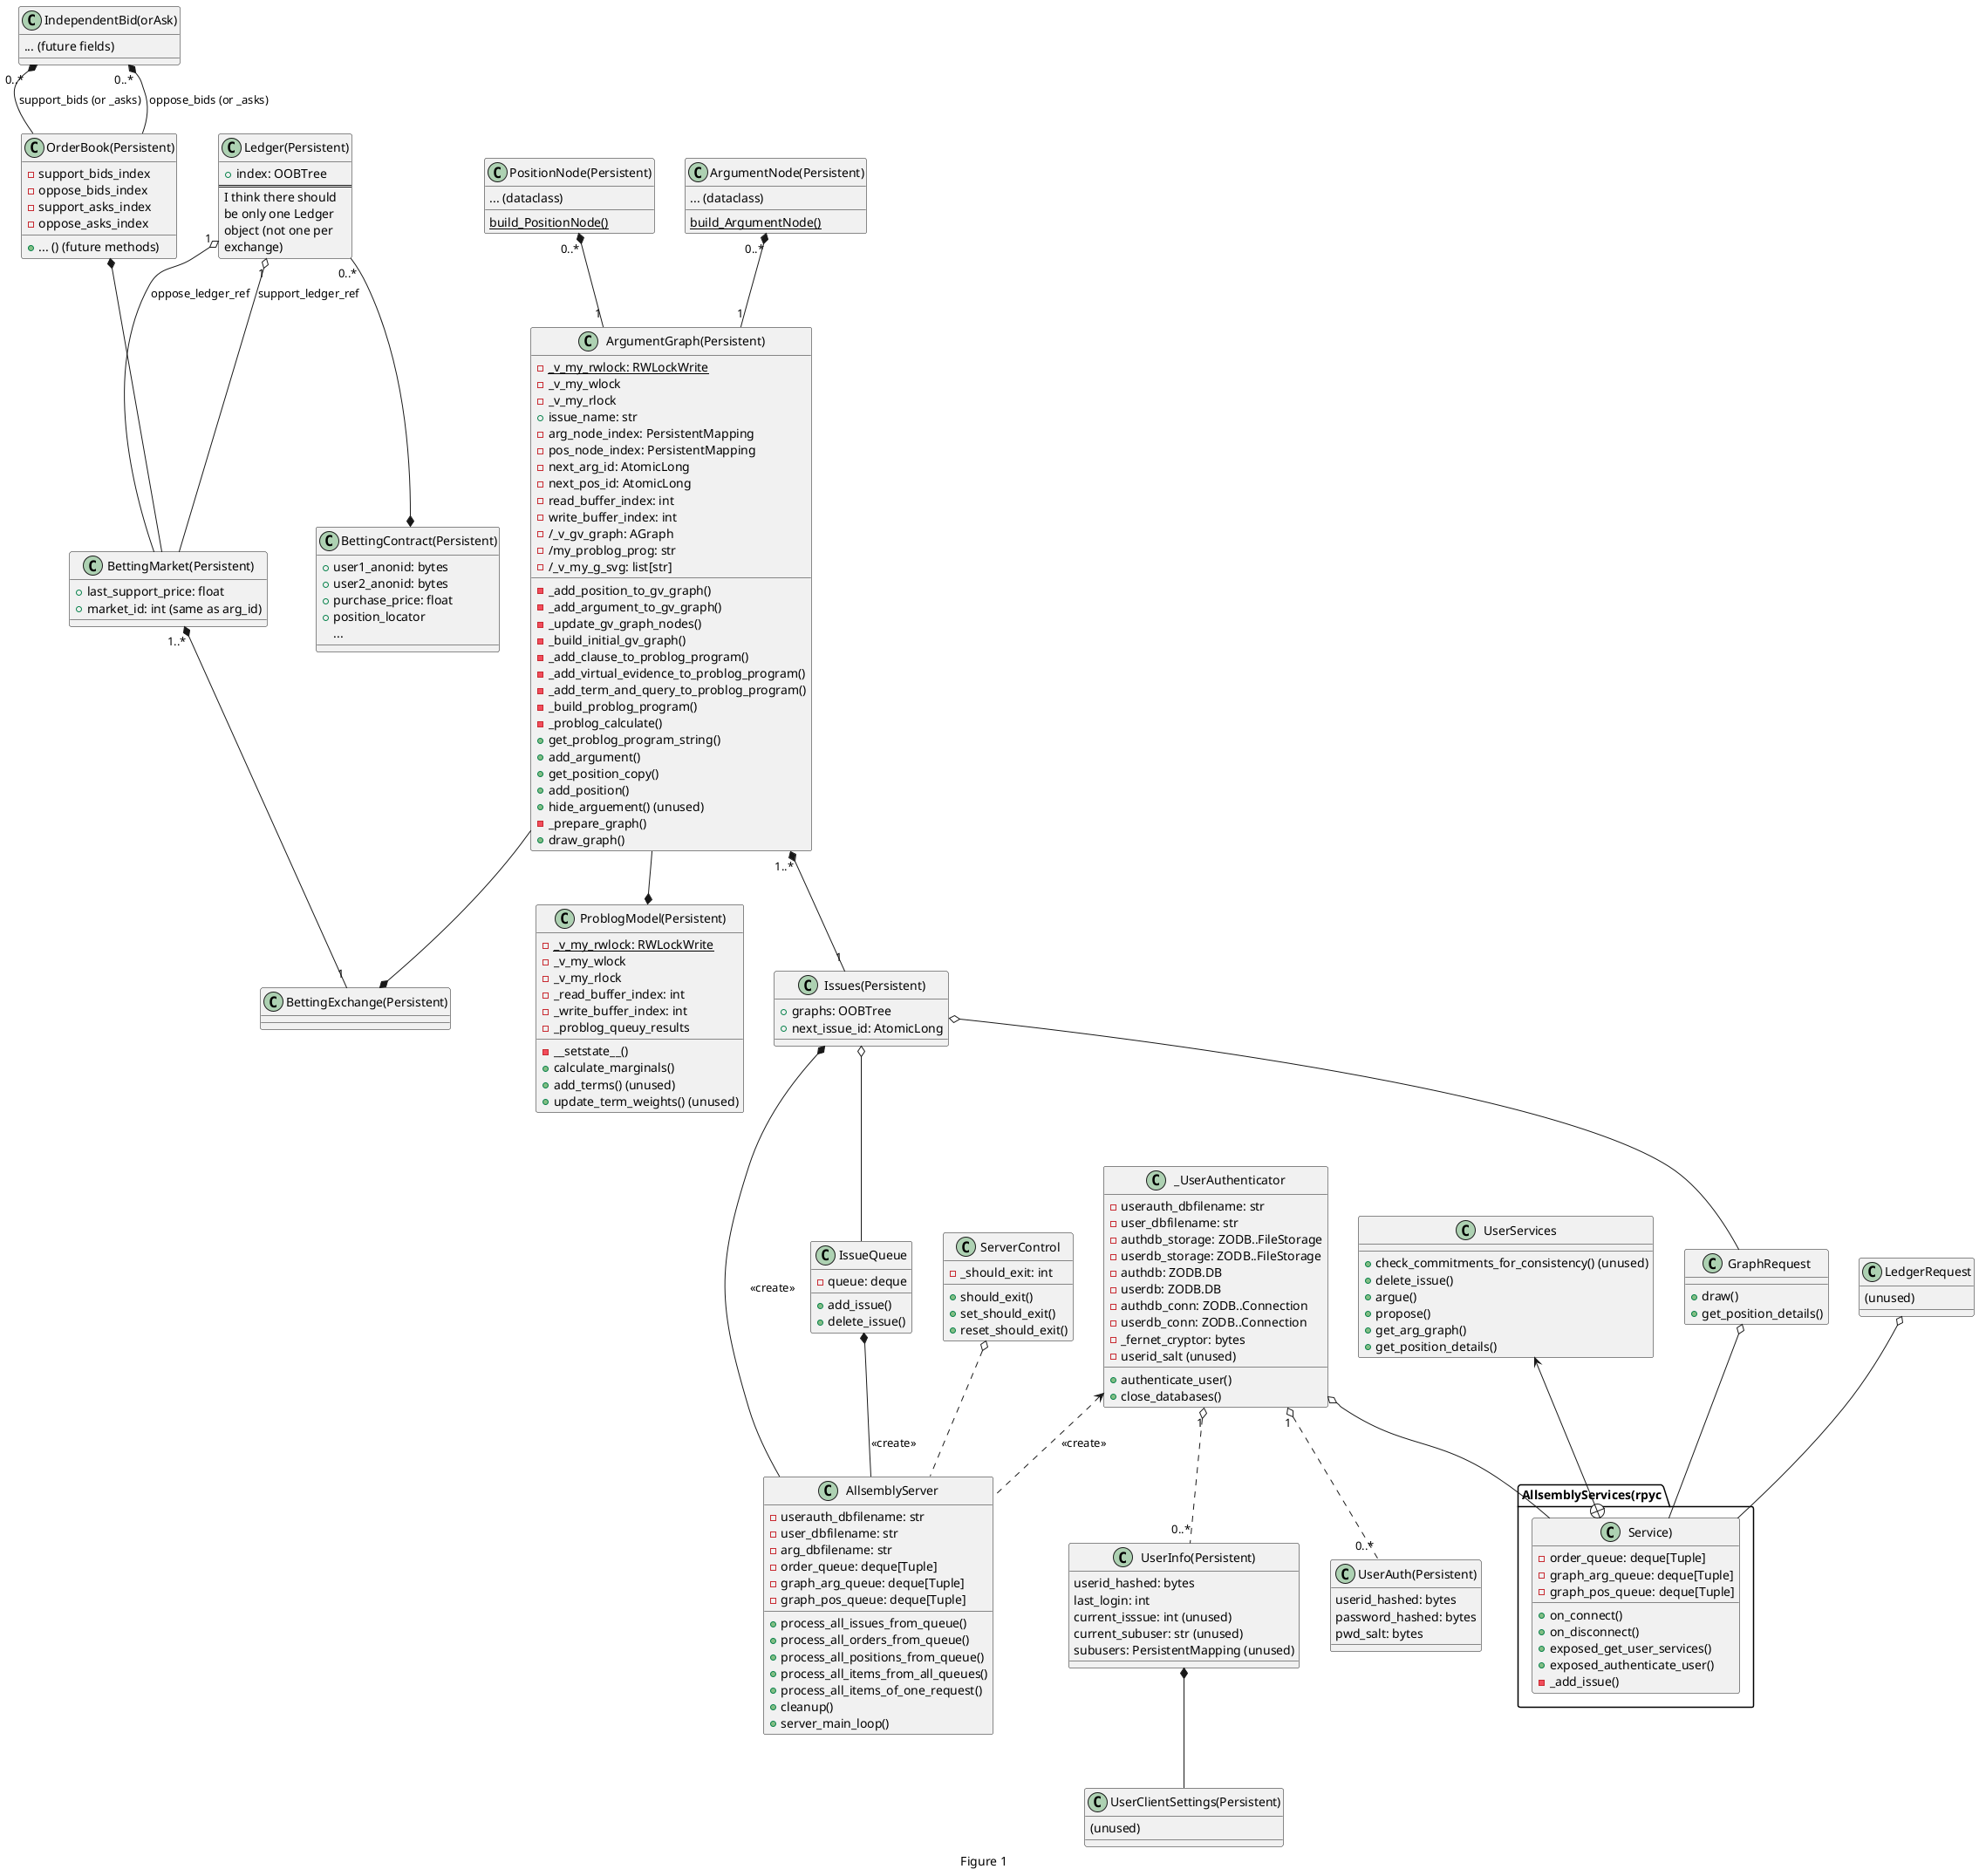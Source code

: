 @startuml
caption Figure 1
class AllsemblyServer {
-userauth_dbfilename: str
-user_dbfilename: str
-arg_dbfilename: str
-order_queue: deque[Tuple]
-graph_arg_queue: deque[Tuple]
-graph_pos_queue: deque[Tuple]
+process_all_issues_from_queue()
+process_all_orders_from_queue()
+process_all_positions_from_queue()
+process_all_items_from_all_queues()
+process_all_items_of_one_request()
+cleanup()
+server_main_loop()
}

class ServerControl {
- _should_exit: int
+ should_exit()
+ set_should_exit()
+ reset_should_exit()
}

ServerControl o.. AllsemblyServer

class Issues(Persistent) {
+ graphs: OOBTree
+ next_issue_id: AtomicLong
}

"Issues(Persistent)" *-- AllsemblyServer: <<create>>

class IssueQueue {
- queue: deque
+ add_issue()
+ delete_issue()
}

IssueQueue *-- AllsemblyServer: <<create>>
"Issues(Persistent)" o-- IssueQueue

class _UserAuthenticator {
- userauth_dbfilename: str
- user_dbfilename: str
- authdb_storage: ZODB..FileStorage
- userdb_storage: ZODB..FileStorage
- authdb: ZODB.DB
- userdb: ZODB.DB
- authdb_conn: ZODB..Connection
- userdb_conn: ZODB..Connection
- _fernet_cryptor: bytes
- {field} userid_salt (unused)
+ authenticate_user()
+ close_databases()
}

_UserAuthenticator <.. AllsemblyServer: <<create>>

class ArgumentGraph(Persistent) {
- {static} _v_my_rwlock: RWLockWrite
- _v_my_wlock
- _v_my_rlock
+ issue_name: str
- arg_node_index: PersistentMapping
- pos_node_index: PersistentMapping
- next_arg_id: AtomicLong
- next_pos_id: AtomicLong
- read_buffer_index: int
- write_buffer_index: int
- /_v_gv_graph: AGraph
- /my_problog_prog: str
- /_v_my_g_svg: list[str]
- _add_position_to_gv_graph()
- _add_argument_to_gv_graph()
- _update_gv_graph_nodes()
- _build_initial_gv_graph()
- _add_clause_to_problog_program()
- _add_virtual_evidence_to_problog_program()
- _add_term_and_query_to_problog_program()
- _build_problog_program()
- _problog_calculate()
+ get_problog_program_string()
+ add_argument()
+ get_position_copy()
+ add_position()
+ hide_arguement() (unused)
- _prepare_graph()
+ draw_graph()
}

"ArgumentGraph(Persistent)" "1..*" *-- "1" "Issues(Persistent)"

class PositionNode(Persistent) {
{field} ... (dataclass)
{static} build_PositionNode()
}

class ArgumentNode(Persistent) {
{field} ... (dataclass)
{static} build_ArgumentNode()
}

"PositionNode(Persistent)" "0..*" *-- "1" "ArgumentGraph(Persistent)"
"ArgumentNode(Persistent)" "0..*" *-- "1" "ArgumentGraph(Persistent)"

class UserAuth(Persistent) {
userid_hashed: bytes
password_hashed: bytes
pwd_salt: bytes
}

class UserInfo(Persistent) {
userid_hashed: bytes
last_login: int
{field} current_isssue: int (unused)
{field} current_subuser: str (unused)
{field} subusers: PersistentMapping (unused)
}

class UserClientSettings(Persistent) {
{field} (unused)
}

_UserAuthenticator "1" o.. "0..*" "UserAuth(Persistent)"
_UserAuthenticator "1" o.. "0..*" "UserInfo(Persistent)"
"UserInfo(Persistent)" *-- "UserClientSettings(Persistent)"

class GraphRequest {
+ draw()
+ get_position_details()
}

"Issues(Persistent)" o-- GraphRequest

class LedgerRequest {
{field} (unused)
}

class AllsemblyServices(rpyc.Service) {
- order_queue: deque[Tuple]
- graph_arg_queue: deque[Tuple]
- graph_pos_queue: deque[Tuple]
+ on_connect()
+ on_disconnect()
+ exposed_get_user_services()
+ exposed_authenticate_user()
- _add_issue()
}

GraphRequest o-- "AllsemblyServices(rpyc.Service)"
LedgerRequest o-- "AllsemblyServices(rpyc.Service)"
_UserAuthenticator o-- "AllsemblyServices(rpyc.Service)"

class UserServices {
+ check_commitments_for_consistency() (unused)
+ delete_issue()
+ argue()
+ propose()
+ get_arg_graph()
+ get_position_details()
}

UserServices <--+ "AllsemblyServices(rpyc.Service)"

class ProblogModel(Persistent) {
- {static} _v_my_rwlock: RWLockWrite
- _v_my_wlock
- _v_my_rlock
- _read_buffer_index: int
- _write_buffer_index: int
- _problog_queuy_results
- __setstate__()
+ calculate_marginals()
+ add_terms() (unused)
+ update_term_weights() (unused)
}

"ArgumentGraph(Persistent)" --* "ProblogModel(Persistent)"

class BettingExchange(Persistent) {
}

class BettingMarket(Persistent) {
+ last_support_price: float
+ {field} market_id: int (same as arg_id)
}

"BettingMarket(Persistent)" "1..*" *-- "1" "BettingExchange(Persistent)"

class OrderBook(Persistent) {
- support_bids_index
- oppose_bids_index
- support_asks_index
- oppose_asks_index
+ ... () (future methods)
}

"OrderBook(Persistent)" *-- "BettingMarket(Persistent)"

class IndependentBid(orAsk) {
{field} ... (future fields)
}

"IndependentBid(orAsk)" "0..*" *-- "OrderBook(Persistent)": support_bids (or _asks)
"IndependentBid(orAsk)" "0..*" *-- "OrderBook(Persistent)": oppose_bids (or _asks)

class Ledger(Persistent) {
+ index: OOBTree
==
I think there should
be only one Ledger
object (not one per
exchange)
}

class BettingContract(Persistent) {
+ {field} user1_anonid: bytes
+ {field} user2_anonid: bytes
+ purchase_price: float
+ position_locator
...
}

"Ledger(Persistent)" "0..*" --* "BettingContract(Persistent)"
"Ledger(Persistent)" "1" o-- "BettingMarket(Persistent)": support_ledger_ref
"Ledger(Persistent)" "1" o-- "BettingMarket(Persistent)": oppose_ledger_ref

"ArgumentGraph(Persistent)" --* "BettingExchange(Persistent)"
@enduml

